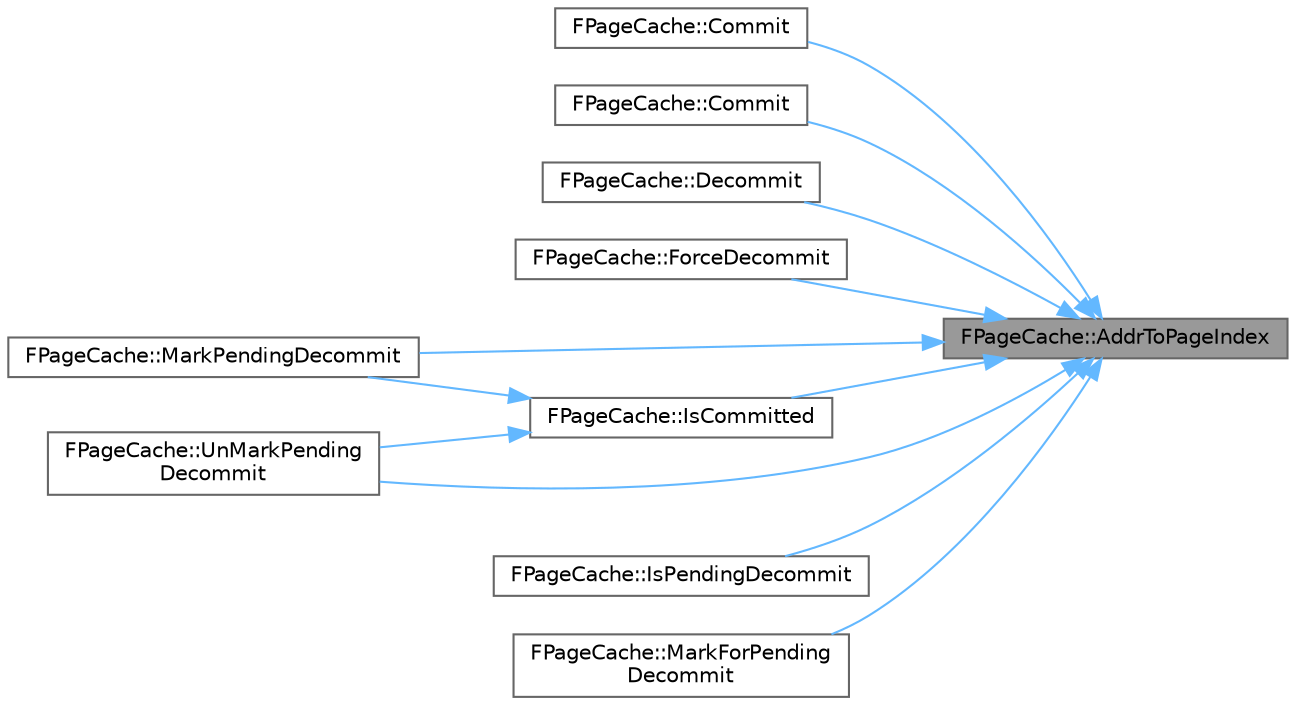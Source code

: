digraph "FPageCache::AddrToPageIndex"
{
 // INTERACTIVE_SVG=YES
 // LATEX_PDF_SIZE
  bgcolor="transparent";
  edge [fontname=Helvetica,fontsize=10,labelfontname=Helvetica,labelfontsize=10];
  node [fontname=Helvetica,fontsize=10,shape=box,height=0.2,width=0.4];
  rankdir="RL";
  Node1 [id="Node000001",label="FPageCache::AddrToPageIndex",height=0.2,width=0.4,color="gray40", fillcolor="grey60", style="filled", fontcolor="black",tooltip=" "];
  Node1 -> Node2 [id="edge1_Node000001_Node000002",dir="back",color="steelblue1",style="solid",tooltip=" "];
  Node2 [id="Node000002",label="FPageCache::Commit",height=0.2,width=0.4,color="grey40", fillcolor="white", style="filled",URL="$d2/dcf/classFPageCache.html#aee6a8aa69a996f540df2468c21f17efc",tooltip=" "];
  Node1 -> Node3 [id="edge2_Node000001_Node000003",dir="back",color="steelblue1",style="solid",tooltip=" "];
  Node3 [id="Node000003",label="FPageCache::Commit",height=0.2,width=0.4,color="grey40", fillcolor="white", style="filled",URL="$d2/dcf/classFPageCache.html#a638aca5914e0c70c7f797d520dc6e0b8",tooltip=" "];
  Node1 -> Node4 [id="edge3_Node000001_Node000004",dir="back",color="steelblue1",style="solid",tooltip=" "];
  Node4 [id="Node000004",label="FPageCache::Decommit",height=0.2,width=0.4,color="grey40", fillcolor="white", style="filled",URL="$d2/dcf/classFPageCache.html#aaa077d00252ece7bc4f30498ae241cf5",tooltip=" "];
  Node1 -> Node5 [id="edge4_Node000001_Node000005",dir="back",color="steelblue1",style="solid",tooltip=" "];
  Node5 [id="Node000005",label="FPageCache::ForceDecommit",height=0.2,width=0.4,color="grey40", fillcolor="white", style="filled",URL="$d2/dcf/classFPageCache.html#abe67b84346d160a776d75859e0d67330",tooltip=" "];
  Node1 -> Node6 [id="edge5_Node000001_Node000006",dir="back",color="steelblue1",style="solid",tooltip=" "];
  Node6 [id="Node000006",label="FPageCache::IsCommitted",height=0.2,width=0.4,color="grey40", fillcolor="white", style="filled",URL="$d2/dcf/classFPageCache.html#a52eb0833cdbc3ffcc0ae8ec3db15c915",tooltip=" "];
  Node6 -> Node7 [id="edge6_Node000006_Node000007",dir="back",color="steelblue1",style="solid",tooltip=" "];
  Node7 [id="Node000007",label="FPageCache::MarkPendingDecommit",height=0.2,width=0.4,color="grey40", fillcolor="white", style="filled",URL="$d2/dcf/classFPageCache.html#a51f0d0444115d1f25105ed2d02cd282a",tooltip=" "];
  Node6 -> Node8 [id="edge7_Node000006_Node000008",dir="back",color="steelblue1",style="solid",tooltip=" "];
  Node8 [id="Node000008",label="FPageCache::UnMarkPending\lDecommit",height=0.2,width=0.4,color="grey40", fillcolor="white", style="filled",URL="$d2/dcf/classFPageCache.html#a81bf5e20ee0a99bc4a98f331b1d31afa",tooltip=" "];
  Node1 -> Node9 [id="edge8_Node000001_Node000009",dir="back",color="steelblue1",style="solid",tooltip=" "];
  Node9 [id="Node000009",label="FPageCache::IsPendingDecommit",height=0.2,width=0.4,color="grey40", fillcolor="white", style="filled",URL="$d2/dcf/classFPageCache.html#a73b618f2495b913f0dde45c66f835a02",tooltip=" "];
  Node1 -> Node10 [id="edge9_Node000001_Node000010",dir="back",color="steelblue1",style="solid",tooltip=" "];
  Node10 [id="Node000010",label="FPageCache::MarkForPending\lDecommit",height=0.2,width=0.4,color="grey40", fillcolor="white", style="filled",URL="$d2/dcf/classFPageCache.html#aa2134f6c4e3f3cd083f7b7017deb77f6",tooltip=" "];
  Node1 -> Node7 [id="edge10_Node000001_Node000007",dir="back",color="steelblue1",style="solid",tooltip=" "];
  Node1 -> Node8 [id="edge11_Node000001_Node000008",dir="back",color="steelblue1",style="solid",tooltip=" "];
}
